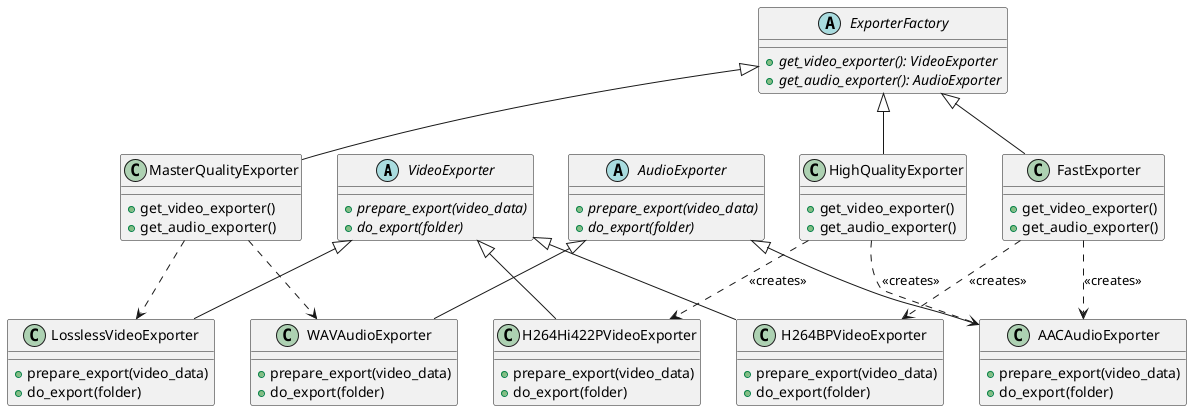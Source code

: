 @startuml

abstract class VideoExporter{
   + {abstract} prepare_export(video_data) 
   + {abstract} do_export(folder)
}

class LosslessVideoExporter{
   + prepare_export(video_data) 
   + do_export(folder)
}
class H264BPVideoExporter{
   + prepare_export(video_data) 
   + do_export(folder)
}
class H264Hi422PVideoExporter{
   + prepare_export(video_data) 
   + do_export(folder)
}

VideoExporter <|-- LosslessVideoExporter
VideoExporter <|-- H264BPVideoExporter
VideoExporter <|-- H264Hi422PVideoExporter


abstract class AudioExporter{
   + {abstract} prepare_export(video_data) 
   + {abstract} do_export(folder)
}
class AACAudioExporter{
   + prepare_export(video_data) 
   + do_export(folder)
}
class WAVAudioExporter{
   + prepare_export(video_data) 
   + do_export(folder)
}

AudioExporter <|-- AACAudioExporter
AudioExporter <|-- WAVAudioExporter

abstract class ExporterFactory {
    + {abstract} get_video_exporter(): VideoExporter
    + {abstract} get_audio_exporter(): AudioExporter
}

class FastExporter{
    + get_video_exporter()
    + get_audio_exporter()
}

class HighQualityExporter{
    + get_video_exporter()
    + get_audio_exporter()
}
class MasterQualityExporter{
    + get_video_exporter()
    + get_audio_exporter()
}

ExporterFactory <|-- FastExporter
ExporterFactory <|-- HighQualityExporter
ExporterFactory <|-- MasterQualityExporter

FastExporter ..> H264BPVideoExporter : <<creates>>
FastExporter ..> AACAudioExporter : <<creates>>


HighQualityExporter ..> H264Hi422PVideoExporter : <<creates>>
HighQualityExporter ..> AACAudioExporter : <<creates>>


MasterQualityExporter ..> LosslessVideoExporter
MasterQualityExporter ..> WAVAudioExporter 


@enduml
